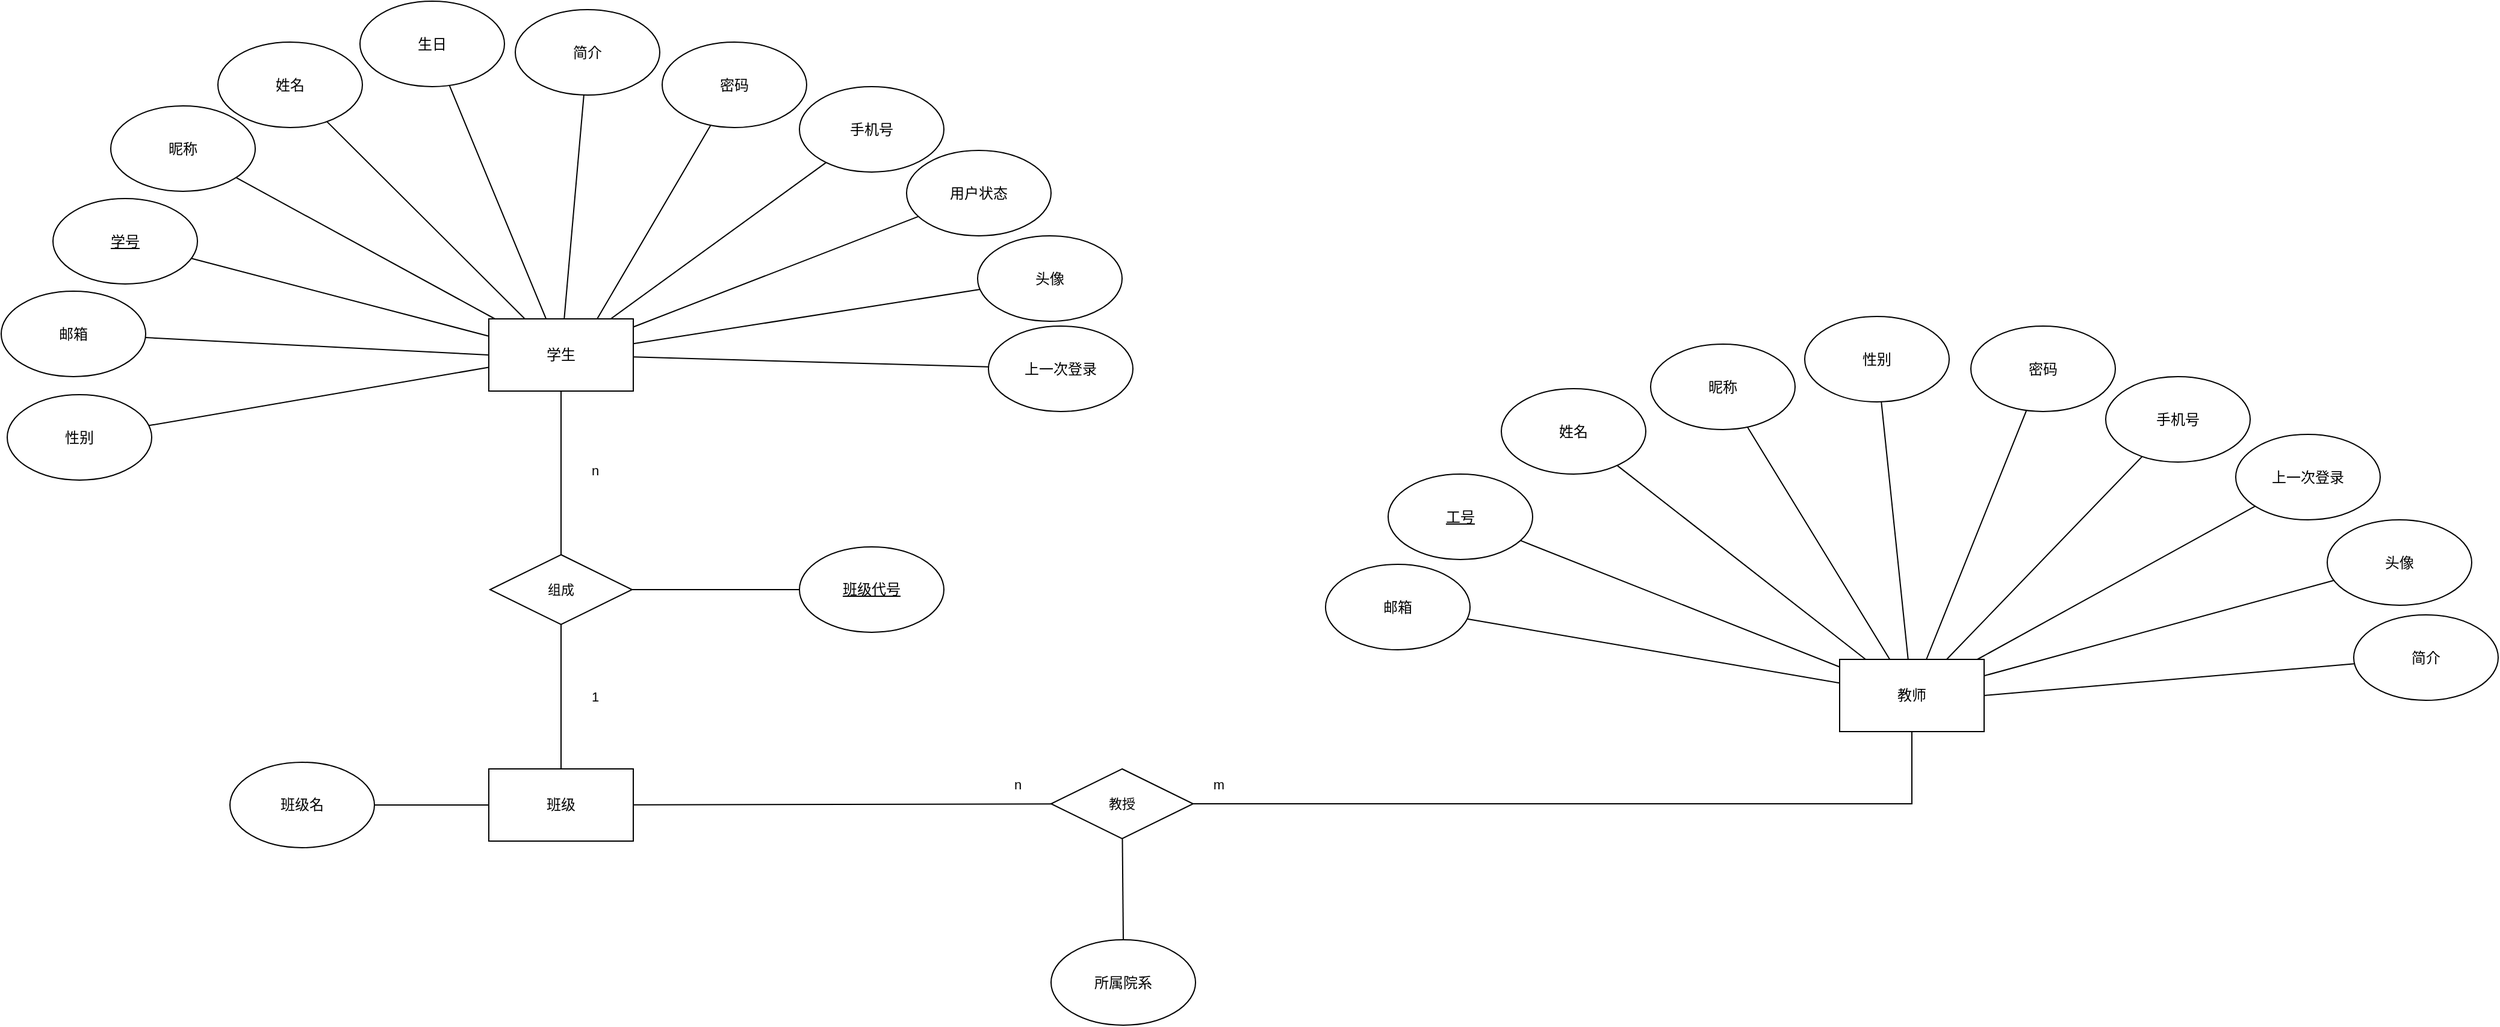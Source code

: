 <mxfile version="22.0.8" type="github">
  <diagram id="C5RBs43oDa-KdzZeNtuy" name="Page-1">
    <mxGraphModel dx="1501" dy="647" grid="0" gridSize="10" guides="1" tooltips="1" connect="1" arrows="1" fold="1" page="0" pageScale="1" pageWidth="827" pageHeight="1169" math="0" shadow="0">
      <root>
        <mxCell id="WIyWlLk6GJQsqaUBKTNV-0" />
        <mxCell id="WIyWlLk6GJQsqaUBKTNV-1" parent="WIyWlLk6GJQsqaUBKTNV-0" />
        <mxCell id="WR9GNhOOZ-P0cfF0XdGt-2" style="rounded=0;orthogonalLoop=1;jettySize=auto;html=1;endArrow=none;endFill=0;" edge="1" parent="WIyWlLk6GJQsqaUBKTNV-1" source="WR9GNhOOZ-P0cfF0XdGt-0" target="WR9GNhOOZ-P0cfF0XdGt-1">
          <mxGeometry relative="1" as="geometry" />
        </mxCell>
        <mxCell id="WR9GNhOOZ-P0cfF0XdGt-0" value="学号" style="ellipse;whiteSpace=wrap;html=1;fontStyle=4" vertex="1" parent="WIyWlLk6GJQsqaUBKTNV-1">
          <mxGeometry x="-292" y="347" width="120" height="71" as="geometry" />
        </mxCell>
        <mxCell id="WR9GNhOOZ-P0cfF0XdGt-32" style="edgeStyle=none;shape=connector;rounded=0;orthogonalLoop=1;jettySize=auto;html=1;entryX=0.5;entryY=0;entryDx=0;entryDy=0;labelBackgroundColor=default;strokeColor=default;align=center;verticalAlign=middle;fontFamily=Helvetica;fontSize=11;fontColor=default;endArrow=none;endFill=0;" edge="1" parent="WIyWlLk6GJQsqaUBKTNV-1" source="WR9GNhOOZ-P0cfF0XdGt-1" target="WR9GNhOOZ-P0cfF0XdGt-31">
          <mxGeometry relative="1" as="geometry" />
        </mxCell>
        <mxCell id="WR9GNhOOZ-P0cfF0XdGt-1" value="学生" style="rounded=0;whiteSpace=wrap;html=1;" vertex="1" parent="WIyWlLk6GJQsqaUBKTNV-1">
          <mxGeometry x="70" y="447" width="120" height="60" as="geometry" />
        </mxCell>
        <mxCell id="WR9GNhOOZ-P0cfF0XdGt-4" style="edgeStyle=none;shape=connector;rounded=0;orthogonalLoop=1;jettySize=auto;html=1;labelBackgroundColor=default;strokeColor=default;align=center;verticalAlign=middle;fontFamily=Helvetica;fontSize=11;fontColor=default;endArrow=none;endFill=0;" edge="1" parent="WIyWlLk6GJQsqaUBKTNV-1" source="WR9GNhOOZ-P0cfF0XdGt-3" target="WR9GNhOOZ-P0cfF0XdGt-1">
          <mxGeometry relative="1" as="geometry" />
        </mxCell>
        <mxCell id="WR9GNhOOZ-P0cfF0XdGt-3" value="昵称" style="ellipse;whiteSpace=wrap;html=1;" vertex="1" parent="WIyWlLk6GJQsqaUBKTNV-1">
          <mxGeometry x="-244" y="270" width="120" height="71" as="geometry" />
        </mxCell>
        <mxCell id="WR9GNhOOZ-P0cfF0XdGt-6" style="edgeStyle=none;shape=connector;rounded=0;orthogonalLoop=1;jettySize=auto;html=1;labelBackgroundColor=default;strokeColor=default;align=center;verticalAlign=middle;fontFamily=Helvetica;fontSize=11;fontColor=default;endArrow=none;endFill=0;" edge="1" parent="WIyWlLk6GJQsqaUBKTNV-1" source="WR9GNhOOZ-P0cfF0XdGt-5" target="WR9GNhOOZ-P0cfF0XdGt-1">
          <mxGeometry relative="1" as="geometry" />
        </mxCell>
        <mxCell id="WR9GNhOOZ-P0cfF0XdGt-5" value="姓名" style="ellipse;whiteSpace=wrap;html=1;" vertex="1" parent="WIyWlLk6GJQsqaUBKTNV-1">
          <mxGeometry x="-155" y="217" width="120" height="71" as="geometry" />
        </mxCell>
        <mxCell id="WR9GNhOOZ-P0cfF0XdGt-13" style="edgeStyle=none;shape=connector;rounded=0;orthogonalLoop=1;jettySize=auto;html=1;labelBackgroundColor=default;strokeColor=default;align=center;verticalAlign=middle;fontFamily=Helvetica;fontSize=11;fontColor=default;endArrow=none;endFill=0;" edge="1" parent="WIyWlLk6GJQsqaUBKTNV-1" source="WR9GNhOOZ-P0cfF0XdGt-9" target="WR9GNhOOZ-P0cfF0XdGt-1">
          <mxGeometry relative="1" as="geometry" />
        </mxCell>
        <mxCell id="WR9GNhOOZ-P0cfF0XdGt-9" value="生日" style="ellipse;whiteSpace=wrap;html=1;" vertex="1" parent="WIyWlLk6GJQsqaUBKTNV-1">
          <mxGeometry x="-37" y="183" width="120" height="71" as="geometry" />
        </mxCell>
        <mxCell id="WR9GNhOOZ-P0cfF0XdGt-15" style="edgeStyle=none;shape=connector;rounded=0;orthogonalLoop=1;jettySize=auto;html=1;labelBackgroundColor=default;strokeColor=default;align=center;verticalAlign=middle;fontFamily=Helvetica;fontSize=11;fontColor=default;endArrow=none;endFill=0;" edge="1" parent="WIyWlLk6GJQsqaUBKTNV-1" source="WR9GNhOOZ-P0cfF0XdGt-14" target="WR9GNhOOZ-P0cfF0XdGt-1">
          <mxGeometry relative="1" as="geometry" />
        </mxCell>
        <mxCell id="WR9GNhOOZ-P0cfF0XdGt-14" value="简介" style="ellipse;whiteSpace=wrap;html=1;" vertex="1" parent="WIyWlLk6GJQsqaUBKTNV-1">
          <mxGeometry x="92" y="190" width="120" height="71" as="geometry" />
        </mxCell>
        <mxCell id="WR9GNhOOZ-P0cfF0XdGt-17" style="edgeStyle=none;shape=connector;rounded=0;orthogonalLoop=1;jettySize=auto;html=1;entryX=0.75;entryY=0;entryDx=0;entryDy=0;labelBackgroundColor=default;strokeColor=default;align=center;verticalAlign=middle;fontFamily=Helvetica;fontSize=11;fontColor=default;endArrow=none;endFill=0;" edge="1" parent="WIyWlLk6GJQsqaUBKTNV-1" source="WR9GNhOOZ-P0cfF0XdGt-16" target="WR9GNhOOZ-P0cfF0XdGt-1">
          <mxGeometry relative="1" as="geometry" />
        </mxCell>
        <mxCell id="WR9GNhOOZ-P0cfF0XdGt-16" value="密码" style="ellipse;whiteSpace=wrap;html=1;" vertex="1" parent="WIyWlLk6GJQsqaUBKTNV-1">
          <mxGeometry x="214" y="217" width="120" height="71" as="geometry" />
        </mxCell>
        <mxCell id="WR9GNhOOZ-P0cfF0XdGt-19" style="edgeStyle=none;shape=connector;rounded=0;orthogonalLoop=1;jettySize=auto;html=1;labelBackgroundColor=default;strokeColor=default;align=center;verticalAlign=middle;fontFamily=Helvetica;fontSize=11;fontColor=default;endArrow=none;endFill=0;" edge="1" parent="WIyWlLk6GJQsqaUBKTNV-1" source="WR9GNhOOZ-P0cfF0XdGt-18" target="WR9GNhOOZ-P0cfF0XdGt-1">
          <mxGeometry relative="1" as="geometry" />
        </mxCell>
        <mxCell id="WR9GNhOOZ-P0cfF0XdGt-18" value="手机号" style="ellipse;whiteSpace=wrap;html=1;" vertex="1" parent="WIyWlLk6GJQsqaUBKTNV-1">
          <mxGeometry x="328" y="254" width="120" height="71" as="geometry" />
        </mxCell>
        <mxCell id="WR9GNhOOZ-P0cfF0XdGt-21" style="edgeStyle=none;shape=connector;rounded=0;orthogonalLoop=1;jettySize=auto;html=1;labelBackgroundColor=default;strokeColor=default;align=center;verticalAlign=middle;fontFamily=Helvetica;fontSize=11;fontColor=default;endArrow=none;endFill=0;" edge="1" parent="WIyWlLk6GJQsqaUBKTNV-1" source="WR9GNhOOZ-P0cfF0XdGt-20" target="WR9GNhOOZ-P0cfF0XdGt-1">
          <mxGeometry relative="1" as="geometry" />
        </mxCell>
        <mxCell id="WR9GNhOOZ-P0cfF0XdGt-20" value="用户状态" style="ellipse;whiteSpace=wrap;html=1;" vertex="1" parent="WIyWlLk6GJQsqaUBKTNV-1">
          <mxGeometry x="417" y="307" width="120" height="71" as="geometry" />
        </mxCell>
        <mxCell id="WR9GNhOOZ-P0cfF0XdGt-23" style="edgeStyle=none;shape=connector;rounded=0;orthogonalLoop=1;jettySize=auto;html=1;labelBackgroundColor=default;strokeColor=default;align=center;verticalAlign=middle;fontFamily=Helvetica;fontSize=11;fontColor=default;endArrow=none;endFill=0;" edge="1" parent="WIyWlLk6GJQsqaUBKTNV-1" source="WR9GNhOOZ-P0cfF0XdGt-22" target="WR9GNhOOZ-P0cfF0XdGt-1">
          <mxGeometry relative="1" as="geometry" />
        </mxCell>
        <mxCell id="WR9GNhOOZ-P0cfF0XdGt-22" value="头像" style="ellipse;whiteSpace=wrap;html=1;" vertex="1" parent="WIyWlLk6GJQsqaUBKTNV-1">
          <mxGeometry x="476" y="378" width="120" height="71" as="geometry" />
        </mxCell>
        <mxCell id="WR9GNhOOZ-P0cfF0XdGt-27" style="edgeStyle=none;shape=connector;rounded=0;orthogonalLoop=1;jettySize=auto;html=1;entryX=0;entryY=0.5;entryDx=0;entryDy=0;labelBackgroundColor=default;strokeColor=default;align=center;verticalAlign=middle;fontFamily=Helvetica;fontSize=11;fontColor=default;endArrow=none;endFill=0;" edge="1" parent="WIyWlLk6GJQsqaUBKTNV-1" source="WR9GNhOOZ-P0cfF0XdGt-26" target="WR9GNhOOZ-P0cfF0XdGt-1">
          <mxGeometry relative="1" as="geometry" />
        </mxCell>
        <mxCell id="WR9GNhOOZ-P0cfF0XdGt-26" value="邮箱" style="ellipse;whiteSpace=wrap;html=1;" vertex="1" parent="WIyWlLk6GJQsqaUBKTNV-1">
          <mxGeometry x="-335" y="424" width="120" height="71" as="geometry" />
        </mxCell>
        <mxCell id="WR9GNhOOZ-P0cfF0XdGt-29" style="edgeStyle=none;shape=connector;rounded=0;orthogonalLoop=1;jettySize=auto;html=1;labelBackgroundColor=default;strokeColor=default;align=center;verticalAlign=middle;fontFamily=Helvetica;fontSize=11;fontColor=default;endArrow=none;endFill=0;" edge="1" parent="WIyWlLk6GJQsqaUBKTNV-1" source="WR9GNhOOZ-P0cfF0XdGt-28" target="WR9GNhOOZ-P0cfF0XdGt-1">
          <mxGeometry relative="1" as="geometry">
            <mxPoint x="193" y="485" as="targetPoint" />
          </mxGeometry>
        </mxCell>
        <mxCell id="WR9GNhOOZ-P0cfF0XdGt-28" value="上一次登录" style="ellipse;whiteSpace=wrap;html=1;" vertex="1" parent="WIyWlLk6GJQsqaUBKTNV-1">
          <mxGeometry x="485" y="453" width="120" height="71" as="geometry" />
        </mxCell>
        <mxCell id="WR9GNhOOZ-P0cfF0XdGt-74" style="edgeStyle=none;shape=connector;rounded=0;orthogonalLoop=1;jettySize=auto;html=1;labelBackgroundColor=default;strokeColor=default;align=center;verticalAlign=middle;fontFamily=Helvetica;fontSize=11;fontColor=default;endArrow=none;endFill=0;" edge="1" parent="WIyWlLk6GJQsqaUBKTNV-1" source="WR9GNhOOZ-P0cfF0XdGt-30" target="WR9GNhOOZ-P0cfF0XdGt-73">
          <mxGeometry relative="1" as="geometry" />
        </mxCell>
        <mxCell id="WR9GNhOOZ-P0cfF0XdGt-30" value="班级" style="rounded=0;whiteSpace=wrap;html=1;" vertex="1" parent="WIyWlLk6GJQsqaUBKTNV-1">
          <mxGeometry x="70" y="821" width="120" height="60" as="geometry" />
        </mxCell>
        <mxCell id="WR9GNhOOZ-P0cfF0XdGt-33" style="edgeStyle=none;shape=connector;rounded=0;orthogonalLoop=1;jettySize=auto;html=1;labelBackgroundColor=default;strokeColor=default;align=center;verticalAlign=middle;fontFamily=Helvetica;fontSize=11;fontColor=default;endArrow=none;endFill=0;" edge="1" parent="WIyWlLk6GJQsqaUBKTNV-1" source="WR9GNhOOZ-P0cfF0XdGt-31" target="WR9GNhOOZ-P0cfF0XdGt-30">
          <mxGeometry relative="1" as="geometry" />
        </mxCell>
        <mxCell id="WR9GNhOOZ-P0cfF0XdGt-31" value="组成" style="rhombus;whiteSpace=wrap;html=1;fontFamily=Helvetica;fontSize=11;fontColor=default;" vertex="1" parent="WIyWlLk6GJQsqaUBKTNV-1">
          <mxGeometry x="71" y="643" width="118" height="58" as="geometry" />
        </mxCell>
        <mxCell id="WR9GNhOOZ-P0cfF0XdGt-37" value="1" style="text;html=1;align=center;verticalAlign=middle;resizable=0;points=[];autosize=1;strokeColor=none;fillColor=none;fontSize=11;fontFamily=Helvetica;fontColor=default;" vertex="1" parent="WIyWlLk6GJQsqaUBKTNV-1">
          <mxGeometry x="146" y="748" width="24" height="25" as="geometry" />
        </mxCell>
        <mxCell id="WR9GNhOOZ-P0cfF0XdGt-38" value="n" style="text;html=1;align=center;verticalAlign=middle;resizable=0;points=[];autosize=1;strokeColor=none;fillColor=none;fontSize=11;fontFamily=Helvetica;fontColor=default;" vertex="1" parent="WIyWlLk6GJQsqaUBKTNV-1">
          <mxGeometry x="146" y="560" width="24" height="25" as="geometry" />
        </mxCell>
        <mxCell id="WR9GNhOOZ-P0cfF0XdGt-40" style="edgeStyle=none;shape=connector;rounded=0;orthogonalLoop=1;jettySize=auto;html=1;labelBackgroundColor=default;strokeColor=default;align=center;verticalAlign=middle;fontFamily=Helvetica;fontSize=11;fontColor=default;endArrow=none;endFill=0;" edge="1" parent="WIyWlLk6GJQsqaUBKTNV-1" source="WR9GNhOOZ-P0cfF0XdGt-39" target="WR9GNhOOZ-P0cfF0XdGt-30">
          <mxGeometry relative="1" as="geometry" />
        </mxCell>
        <mxCell id="WR9GNhOOZ-P0cfF0XdGt-39" value="班级名" style="ellipse;whiteSpace=wrap;html=1;" vertex="1" parent="WIyWlLk6GJQsqaUBKTNV-1">
          <mxGeometry x="-145" y="815.5" width="120" height="71" as="geometry" />
        </mxCell>
        <mxCell id="WR9GNhOOZ-P0cfF0XdGt-42" style="edgeStyle=none;shape=connector;rounded=0;orthogonalLoop=1;jettySize=auto;html=1;entryX=1;entryY=0.5;entryDx=0;entryDy=0;labelBackgroundColor=default;strokeColor=default;align=center;verticalAlign=middle;fontFamily=Helvetica;fontSize=11;fontColor=default;endArrow=none;endFill=0;" edge="1" parent="WIyWlLk6GJQsqaUBKTNV-1" source="WR9GNhOOZ-P0cfF0XdGt-41" target="WR9GNhOOZ-P0cfF0XdGt-31">
          <mxGeometry relative="1" as="geometry" />
        </mxCell>
        <mxCell id="WR9GNhOOZ-P0cfF0XdGt-41" value="&lt;u&gt;班级代号&lt;/u&gt;" style="ellipse;whiteSpace=wrap;html=1;" vertex="1" parent="WIyWlLk6GJQsqaUBKTNV-1">
          <mxGeometry x="328" y="636.5" width="120" height="71" as="geometry" />
        </mxCell>
        <mxCell id="WR9GNhOOZ-P0cfF0XdGt-45" value="教师" style="rounded=0;whiteSpace=wrap;html=1;" vertex="1" parent="WIyWlLk6GJQsqaUBKTNV-1">
          <mxGeometry x="1192" y="730" width="120" height="60" as="geometry" />
        </mxCell>
        <mxCell id="WR9GNhOOZ-P0cfF0XdGt-47" style="edgeStyle=none;shape=connector;rounded=0;orthogonalLoop=1;jettySize=auto;html=1;labelBackgroundColor=default;strokeColor=default;align=center;verticalAlign=middle;fontFamily=Helvetica;fontSize=11;fontColor=default;endArrow=none;endFill=0;" edge="1" parent="WIyWlLk6GJQsqaUBKTNV-1" source="WR9GNhOOZ-P0cfF0XdGt-46" target="WR9GNhOOZ-P0cfF0XdGt-45">
          <mxGeometry relative="1" as="geometry" />
        </mxCell>
        <mxCell id="WR9GNhOOZ-P0cfF0XdGt-46" value="&lt;span&gt;&lt;u&gt;工号&lt;/u&gt;&lt;/span&gt;" style="ellipse;whiteSpace=wrap;html=1;fontStyle=0" vertex="1" parent="WIyWlLk6GJQsqaUBKTNV-1">
          <mxGeometry x="817" y="576" width="120" height="71" as="geometry" />
        </mxCell>
        <mxCell id="WR9GNhOOZ-P0cfF0XdGt-50" style="edgeStyle=none;shape=connector;rounded=0;orthogonalLoop=1;jettySize=auto;html=1;labelBackgroundColor=default;strokeColor=default;align=center;verticalAlign=middle;fontFamily=Helvetica;fontSize=11;fontColor=default;endArrow=none;endFill=0;" edge="1" parent="WIyWlLk6GJQsqaUBKTNV-1" source="WR9GNhOOZ-P0cfF0XdGt-49" target="WR9GNhOOZ-P0cfF0XdGt-45">
          <mxGeometry relative="1" as="geometry" />
        </mxCell>
        <mxCell id="WR9GNhOOZ-P0cfF0XdGt-49" value="姓名" style="ellipse;whiteSpace=wrap;html=1;" vertex="1" parent="WIyWlLk6GJQsqaUBKTNV-1">
          <mxGeometry x="911" y="505" width="120" height="71" as="geometry" />
        </mxCell>
        <mxCell id="WR9GNhOOZ-P0cfF0XdGt-52" style="edgeStyle=none;shape=connector;rounded=0;orthogonalLoop=1;jettySize=auto;html=1;labelBackgroundColor=default;strokeColor=default;align=center;verticalAlign=middle;fontFamily=Helvetica;fontSize=11;fontColor=default;endArrow=none;endFill=0;" edge="1" parent="WIyWlLk6GJQsqaUBKTNV-1" source="WR9GNhOOZ-P0cfF0XdGt-51" target="WR9GNhOOZ-P0cfF0XdGt-45">
          <mxGeometry relative="1" as="geometry" />
        </mxCell>
        <mxCell id="WR9GNhOOZ-P0cfF0XdGt-51" value="昵称" style="ellipse;whiteSpace=wrap;html=1;" vertex="1" parent="WIyWlLk6GJQsqaUBKTNV-1">
          <mxGeometry x="1035" y="468" width="120" height="71" as="geometry" />
        </mxCell>
        <mxCell id="WR9GNhOOZ-P0cfF0XdGt-54" style="edgeStyle=none;shape=connector;rounded=0;orthogonalLoop=1;jettySize=auto;html=1;labelBackgroundColor=default;strokeColor=default;align=center;verticalAlign=middle;fontFamily=Helvetica;fontSize=11;fontColor=default;endArrow=none;endFill=0;" edge="1" parent="WIyWlLk6GJQsqaUBKTNV-1" source="WR9GNhOOZ-P0cfF0XdGt-53" target="WR9GNhOOZ-P0cfF0XdGt-45">
          <mxGeometry relative="1" as="geometry" />
        </mxCell>
        <mxCell id="WR9GNhOOZ-P0cfF0XdGt-53" value="性别" style="ellipse;whiteSpace=wrap;html=1;" vertex="1" parent="WIyWlLk6GJQsqaUBKTNV-1">
          <mxGeometry x="1163" y="445" width="120" height="71" as="geometry" />
        </mxCell>
        <mxCell id="WR9GNhOOZ-P0cfF0XdGt-56" style="edgeStyle=none;shape=connector;rounded=0;orthogonalLoop=1;jettySize=auto;html=1;labelBackgroundColor=default;strokeColor=default;align=center;verticalAlign=middle;fontFamily=Helvetica;fontSize=11;fontColor=default;endArrow=none;endFill=0;" edge="1" parent="WIyWlLk6GJQsqaUBKTNV-1" source="WR9GNhOOZ-P0cfF0XdGt-55" target="WR9GNhOOZ-P0cfF0XdGt-1">
          <mxGeometry relative="1" as="geometry" />
        </mxCell>
        <mxCell id="WR9GNhOOZ-P0cfF0XdGt-55" value="性别" style="ellipse;whiteSpace=wrap;html=1;" vertex="1" parent="WIyWlLk6GJQsqaUBKTNV-1">
          <mxGeometry x="-330" y="510" width="120" height="71" as="geometry" />
        </mxCell>
        <mxCell id="WR9GNhOOZ-P0cfF0XdGt-61" style="edgeStyle=none;shape=connector;rounded=0;orthogonalLoop=1;jettySize=auto;html=1;labelBackgroundColor=default;strokeColor=default;align=center;verticalAlign=middle;fontFamily=Helvetica;fontSize=11;fontColor=default;endArrow=none;endFill=0;" edge="1" parent="WIyWlLk6GJQsqaUBKTNV-1" source="WR9GNhOOZ-P0cfF0XdGt-60" target="WR9GNhOOZ-P0cfF0XdGt-45">
          <mxGeometry relative="1" as="geometry" />
        </mxCell>
        <mxCell id="WR9GNhOOZ-P0cfF0XdGt-60" value="密码" style="ellipse;whiteSpace=wrap;html=1;" vertex="1" parent="WIyWlLk6GJQsqaUBKTNV-1">
          <mxGeometry x="1301" y="453" width="120" height="71" as="geometry" />
        </mxCell>
        <mxCell id="WR9GNhOOZ-P0cfF0XdGt-63" style="edgeStyle=none;shape=connector;rounded=0;orthogonalLoop=1;jettySize=auto;html=1;labelBackgroundColor=default;strokeColor=default;align=center;verticalAlign=middle;fontFamily=Helvetica;fontSize=11;fontColor=default;endArrow=none;endFill=0;" edge="1" parent="WIyWlLk6GJQsqaUBKTNV-1" source="WR9GNhOOZ-P0cfF0XdGt-62" target="WR9GNhOOZ-P0cfF0XdGt-45">
          <mxGeometry relative="1" as="geometry" />
        </mxCell>
        <mxCell id="WR9GNhOOZ-P0cfF0XdGt-62" value="手机号" style="ellipse;whiteSpace=wrap;html=1;" vertex="1" parent="WIyWlLk6GJQsqaUBKTNV-1">
          <mxGeometry x="1413" y="495" width="120" height="71" as="geometry" />
        </mxCell>
        <mxCell id="WR9GNhOOZ-P0cfF0XdGt-65" style="edgeStyle=none;shape=connector;rounded=0;orthogonalLoop=1;jettySize=auto;html=1;labelBackgroundColor=default;strokeColor=default;align=center;verticalAlign=middle;fontFamily=Helvetica;fontSize=11;fontColor=default;endArrow=none;endFill=0;" edge="1" parent="WIyWlLk6GJQsqaUBKTNV-1" source="WR9GNhOOZ-P0cfF0XdGt-64" target="WR9GNhOOZ-P0cfF0XdGt-45">
          <mxGeometry relative="1" as="geometry" />
        </mxCell>
        <mxCell id="WR9GNhOOZ-P0cfF0XdGt-64" value="上一次登录" style="ellipse;whiteSpace=wrap;html=1;" vertex="1" parent="WIyWlLk6GJQsqaUBKTNV-1">
          <mxGeometry x="1521" y="543" width="120" height="71" as="geometry" />
        </mxCell>
        <mxCell id="WR9GNhOOZ-P0cfF0XdGt-67" style="edgeStyle=none;shape=connector;rounded=0;orthogonalLoop=1;jettySize=auto;html=1;labelBackgroundColor=default;strokeColor=default;align=center;verticalAlign=middle;fontFamily=Helvetica;fontSize=11;fontColor=default;endArrow=none;endFill=0;" edge="1" parent="WIyWlLk6GJQsqaUBKTNV-1" source="WR9GNhOOZ-P0cfF0XdGt-66" target="WR9GNhOOZ-P0cfF0XdGt-45">
          <mxGeometry relative="1" as="geometry" />
        </mxCell>
        <mxCell id="WR9GNhOOZ-P0cfF0XdGt-66" value="头像" style="ellipse;whiteSpace=wrap;html=1;" vertex="1" parent="WIyWlLk6GJQsqaUBKTNV-1">
          <mxGeometry x="1597" y="614" width="120" height="71" as="geometry" />
        </mxCell>
        <mxCell id="WR9GNhOOZ-P0cfF0XdGt-69" style="edgeStyle=none;shape=connector;rounded=0;orthogonalLoop=1;jettySize=auto;html=1;entryX=1;entryY=0.5;entryDx=0;entryDy=0;labelBackgroundColor=default;strokeColor=default;align=center;verticalAlign=middle;fontFamily=Helvetica;fontSize=11;fontColor=default;endArrow=none;endFill=0;" edge="1" parent="WIyWlLk6GJQsqaUBKTNV-1" source="WR9GNhOOZ-P0cfF0XdGt-68" target="WR9GNhOOZ-P0cfF0XdGt-45">
          <mxGeometry relative="1" as="geometry" />
        </mxCell>
        <mxCell id="WR9GNhOOZ-P0cfF0XdGt-68" value="简介" style="ellipse;whiteSpace=wrap;html=1;" vertex="1" parent="WIyWlLk6GJQsqaUBKTNV-1">
          <mxGeometry x="1619" y="693" width="120" height="71" as="geometry" />
        </mxCell>
        <mxCell id="WR9GNhOOZ-P0cfF0XdGt-72" style="edgeStyle=none;shape=connector;rounded=0;orthogonalLoop=1;jettySize=auto;html=1;labelBackgroundColor=default;strokeColor=default;align=center;verticalAlign=middle;fontFamily=Helvetica;fontSize=11;fontColor=default;endArrow=none;endFill=0;" edge="1" parent="WIyWlLk6GJQsqaUBKTNV-1" source="WR9GNhOOZ-P0cfF0XdGt-71" target="WR9GNhOOZ-P0cfF0XdGt-45">
          <mxGeometry relative="1" as="geometry" />
        </mxCell>
        <mxCell id="WR9GNhOOZ-P0cfF0XdGt-71" value="邮箱" style="ellipse;whiteSpace=wrap;html=1;" vertex="1" parent="WIyWlLk6GJQsqaUBKTNV-1">
          <mxGeometry x="765" y="651" width="120" height="71" as="geometry" />
        </mxCell>
        <mxCell id="WR9GNhOOZ-P0cfF0XdGt-75" style="edgeStyle=orthogonalEdgeStyle;shape=connector;rounded=0;orthogonalLoop=1;jettySize=auto;html=1;entryX=0.5;entryY=1;entryDx=0;entryDy=0;labelBackgroundColor=default;strokeColor=default;align=center;verticalAlign=middle;fontFamily=Helvetica;fontSize=11;fontColor=default;endArrow=none;endFill=0;" edge="1" parent="WIyWlLk6GJQsqaUBKTNV-1" source="WR9GNhOOZ-P0cfF0XdGt-73" target="WR9GNhOOZ-P0cfF0XdGt-45">
          <mxGeometry relative="1" as="geometry" />
        </mxCell>
        <mxCell id="WR9GNhOOZ-P0cfF0XdGt-80" style="edgeStyle=none;shape=connector;rounded=0;orthogonalLoop=1;jettySize=auto;html=1;entryX=0.5;entryY=0;entryDx=0;entryDy=0;labelBackgroundColor=default;strokeColor=default;align=center;verticalAlign=middle;fontFamily=Helvetica;fontSize=11;fontColor=default;endArrow=none;endFill=0;" edge="1" parent="WIyWlLk6GJQsqaUBKTNV-1" source="WR9GNhOOZ-P0cfF0XdGt-73" target="WR9GNhOOZ-P0cfF0XdGt-79">
          <mxGeometry relative="1" as="geometry" />
        </mxCell>
        <mxCell id="WR9GNhOOZ-P0cfF0XdGt-73" value="教授" style="rhombus;whiteSpace=wrap;html=1;fontFamily=Helvetica;fontSize=11;fontColor=default;" vertex="1" parent="WIyWlLk6GJQsqaUBKTNV-1">
          <mxGeometry x="537" y="821" width="118" height="58" as="geometry" />
        </mxCell>
        <mxCell id="WR9GNhOOZ-P0cfF0XdGt-77" value="n" style="text;html=1;align=center;verticalAlign=middle;resizable=0;points=[];autosize=1;strokeColor=none;fillColor=none;fontSize=11;fontFamily=Helvetica;fontColor=default;" vertex="1" parent="WIyWlLk6GJQsqaUBKTNV-1">
          <mxGeometry x="497" y="821" width="24" height="25" as="geometry" />
        </mxCell>
        <mxCell id="WR9GNhOOZ-P0cfF0XdGt-78" value="m" style="text;html=1;align=center;verticalAlign=middle;resizable=0;points=[];autosize=1;strokeColor=none;fillColor=none;fontSize=11;fontFamily=Helvetica;fontColor=default;" vertex="1" parent="WIyWlLk6GJQsqaUBKTNV-1">
          <mxGeometry x="662" y="821" width="27" height="25" as="geometry" />
        </mxCell>
        <mxCell id="WR9GNhOOZ-P0cfF0XdGt-79" value="所属院系" style="ellipse;whiteSpace=wrap;html=1;" vertex="1" parent="WIyWlLk6GJQsqaUBKTNV-1">
          <mxGeometry x="537" y="963" width="120" height="71" as="geometry" />
        </mxCell>
      </root>
    </mxGraphModel>
  </diagram>
</mxfile>
